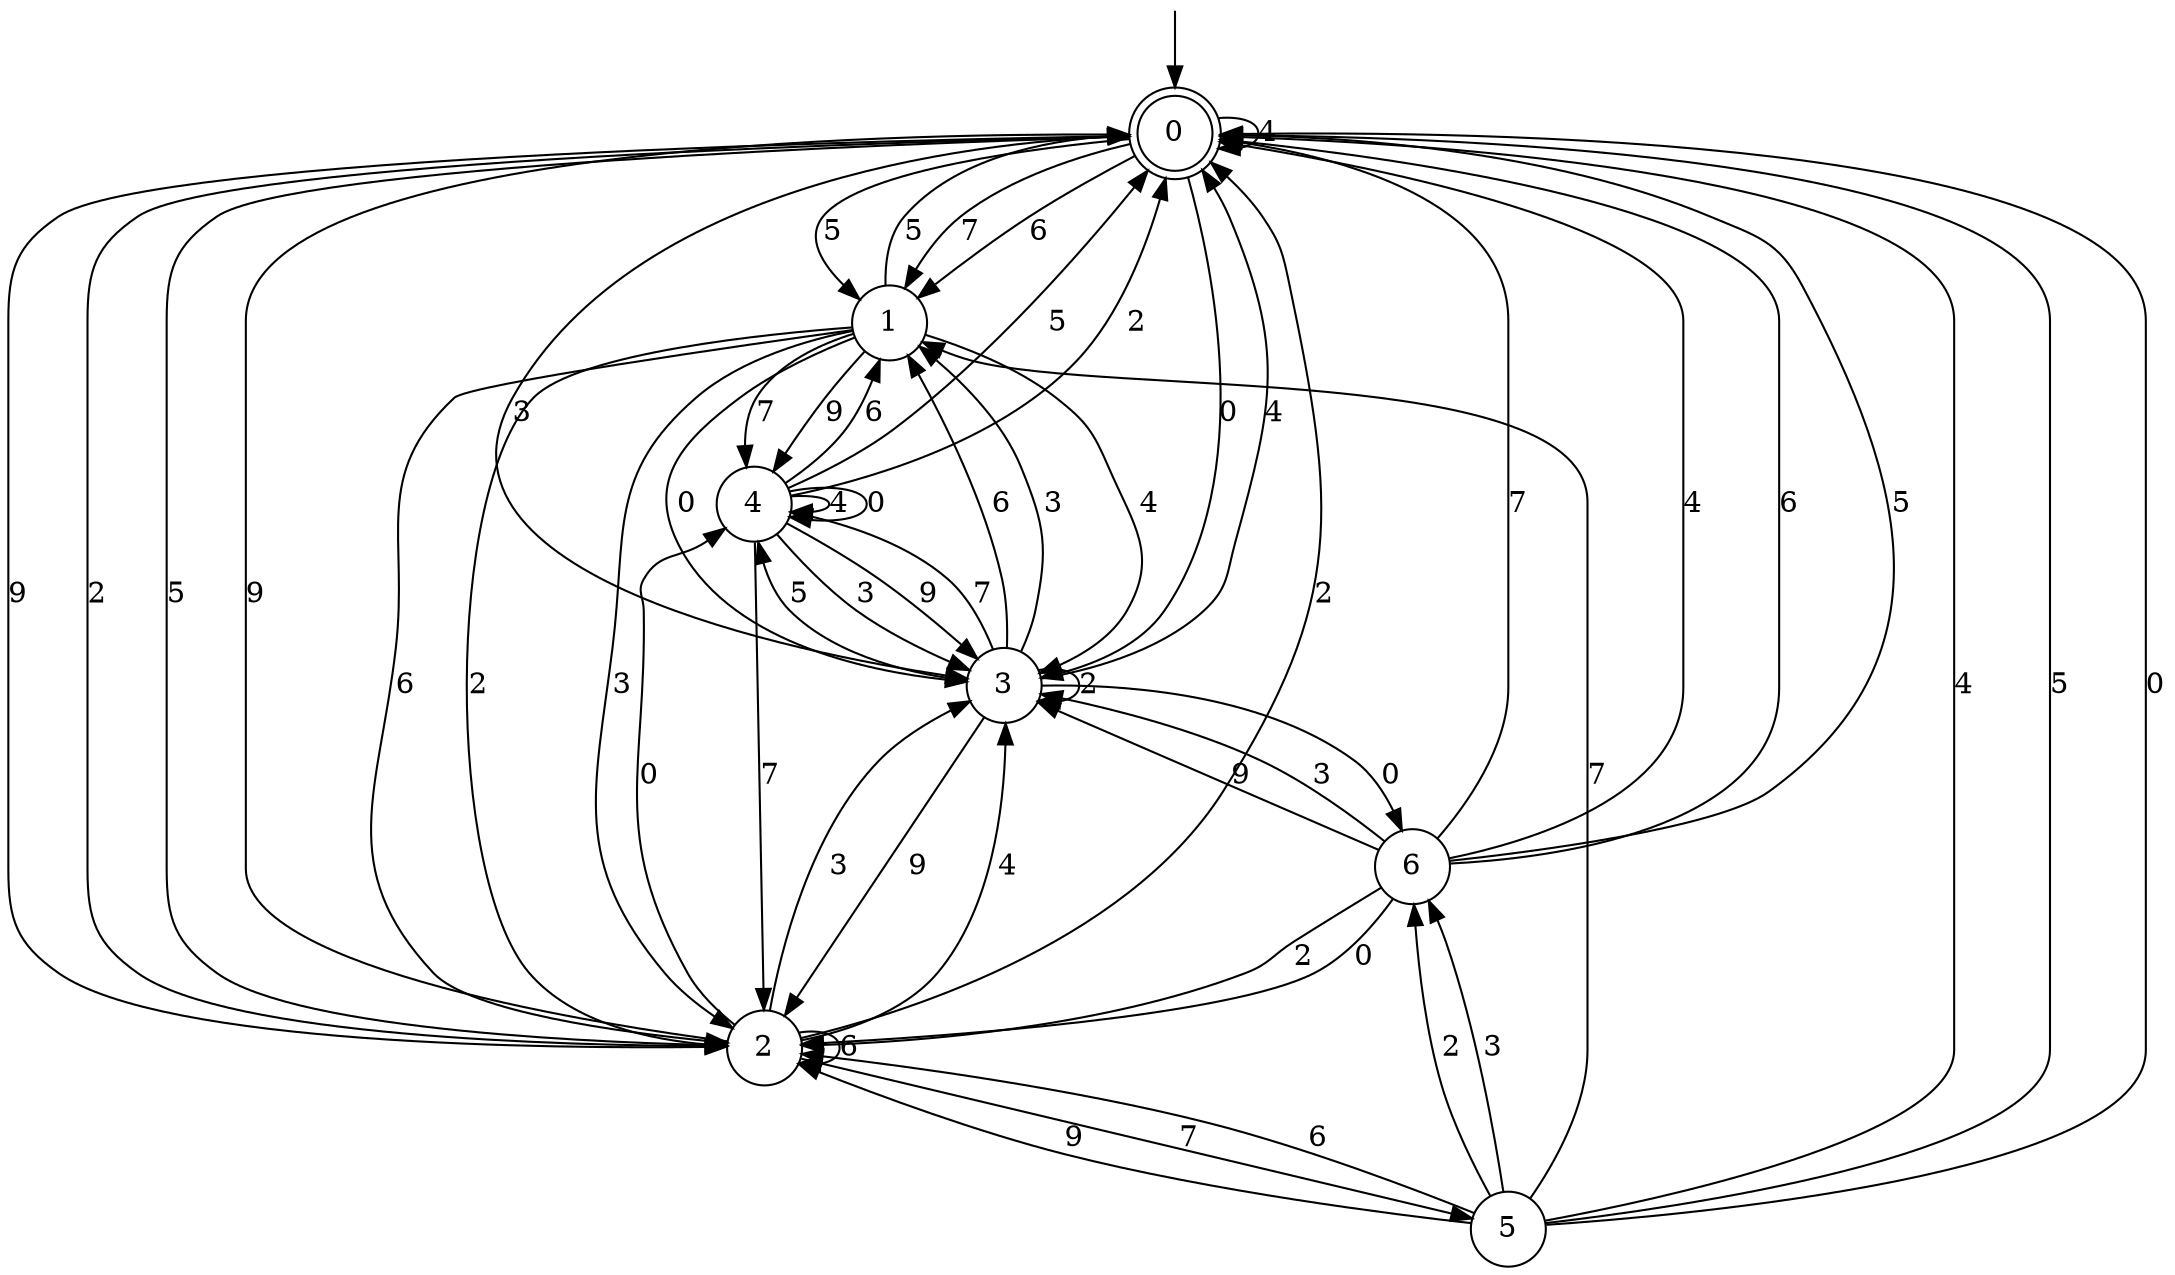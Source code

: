 digraph g {

	s0 [shape="doublecircle" label="0"];
	s1 [shape="circle" label="1"];
	s2 [shape="circle" label="2"];
	s3 [shape="circle" label="3"];
	s4 [shape="circle" label="4"];
	s5 [shape="circle" label="5"];
	s6 [shape="circle" label="6"];
	s0 -> s1 [label="7"];
	s0 -> s0 [label="4"];
	s0 -> s1 [label="6"];
	s0 -> s1 [label="5"];
	s0 -> s2 [label="9"];
	s0 -> s2 [label="2"];
	s0 -> s3 [label="3"];
	s0 -> s3 [label="0"];
	s1 -> s4 [label="7"];
	s1 -> s3 [label="4"];
	s1 -> s2 [label="6"];
	s1 -> s0 [label="5"];
	s1 -> s4 [label="9"];
	s1 -> s2 [label="2"];
	s1 -> s2 [label="3"];
	s1 -> s3 [label="0"];
	s2 -> s5 [label="7"];
	s2 -> s3 [label="4"];
	s2 -> s2 [label="6"];
	s2 -> s0 [label="5"];
	s2 -> s0 [label="9"];
	s2 -> s0 [label="2"];
	s2 -> s3 [label="3"];
	s2 -> s4 [label="0"];
	s3 -> s4 [label="7"];
	s3 -> s0 [label="4"];
	s3 -> s1 [label="6"];
	s3 -> s4 [label="5"];
	s3 -> s2 [label="9"];
	s3 -> s3 [label="2"];
	s3 -> s1 [label="3"];
	s3 -> s6 [label="0"];
	s4 -> s2 [label="7"];
	s4 -> s4 [label="4"];
	s4 -> s1 [label="6"];
	s4 -> s0 [label="5"];
	s4 -> s3 [label="9"];
	s4 -> s0 [label="2"];
	s4 -> s3 [label="3"];
	s4 -> s4 [label="0"];
	s5 -> s1 [label="7"];
	s5 -> s0 [label="4"];
	s5 -> s2 [label="6"];
	s5 -> s0 [label="5"];
	s5 -> s2 [label="9"];
	s5 -> s6 [label="2"];
	s5 -> s6 [label="3"];
	s5 -> s0 [label="0"];
	s6 -> s0 [label="7"];
	s6 -> s0 [label="4"];
	s6 -> s0 [label="6"];
	s6 -> s0 [label="5"];
	s6 -> s3 [label="9"];
	s6 -> s2 [label="2"];
	s6 -> s3 [label="3"];
	s6 -> s2 [label="0"];

__start0 [label="" shape="none" width="0" height="0"];
__start0 -> s0;

}
